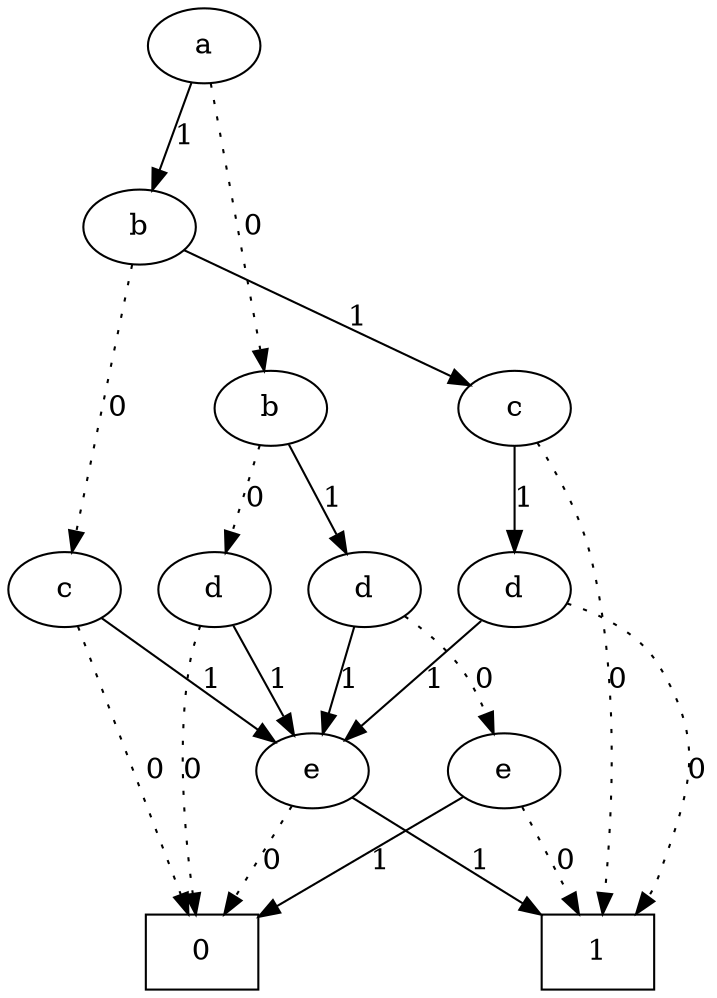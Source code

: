 digraph G {
{rank=same 1}
{rank=same 2}
{rank=same 3}
{rank=same 6}
{rank=same 7}
{rank=same 8}
{rank=same 10}
{rank=same 15}
{rank=same 17}
{rank=same 20}

0 [label=0, shape=box]
1 [label="a"]
2 [label="b"]
3 [label="b"]
6 [label="c"]
7 [label="c"]
8 [label="d"]
10 [label="d"]
15 [label="d"]
17 [label="e"]
20 [label="e"]
32 [label=1, shape=box]

1 -> 2 [label="0", style=dotted]
1 -> 3 [label="1", style=solid]
2 -> 8 [label="0", style=dotted]
2 -> 10 [label="1", style=solid]
3 -> 6 [label="0", style=dotted]
3 -> 7 [label="1", style=solid]
6 -> 0 [label="0", style=dotted]
6 -> 17 [label="1", style=solid]
7 -> 32 [label="0", style=dotted]
7 -> 15 [label="1", style=solid]
8 -> 0 [label="0", style=dotted]
8 -> 17 [label="1", style=solid]
10 -> 20 [label="0", style=dotted]
10 -> 17 [label="1", style=solid]
15 -> 32 [label="0", style=dotted]
15 -> 17 [label="1", style=solid]
17 -> 0 [label="0", style=dotted]
17 -> 32 [label="1", style=solid]
20 -> 32 [label="0", style=dotted]
20 -> 0 [label="1", style=solid]
}
